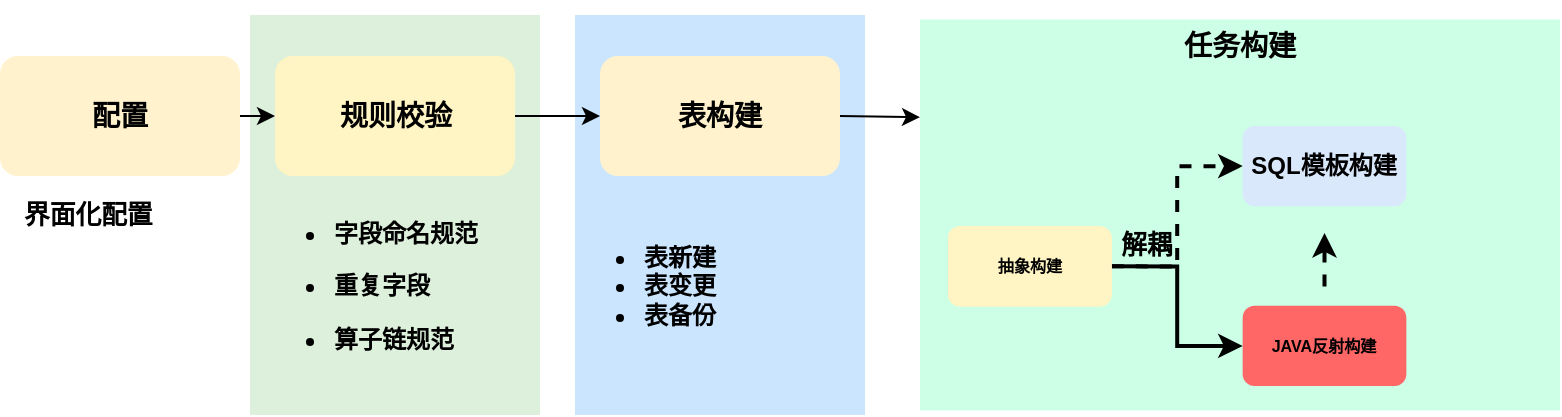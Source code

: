 <mxfile version="16.6.4" type="github">
  <diagram id="YuwCHeqFbcpFo9LPY-PJ" name="第 1 页">
    <mxGraphModel dx="1609" dy="513" grid="1" gridSize="10" guides="1" tooltips="1" connect="1" arrows="1" fold="1" page="1" pageScale="1" pageWidth="827" pageHeight="1169" math="0" shadow="0">
      <root>
        <mxCell id="0" />
        <mxCell id="1" parent="0" />
        <mxCell id="w1nu2tbLpvH_VEy28Hfz-15" value="" style="rounded=0;whiteSpace=wrap;html=1;fontFamily=Times New Roman;fontSize=11;fillColor=#CCE5FF;strokeColor=none;" vertex="1" parent="1">
          <mxGeometry x="227.5" y="534.5" width="145" height="200" as="geometry" />
        </mxCell>
        <mxCell id="3_1g0eFo5Rt5CnOM_eIa-54" value="" style="rounded=0;whiteSpace=wrap;html=1;fontFamily=Times New Roman;fontSize=11;fillColor=#DCF0DB;strokeColor=none;" parent="1" vertex="1">
          <mxGeometry x="65" y="534.5" width="145" height="200" as="geometry" />
        </mxCell>
        <mxCell id="3_1g0eFo5Rt5CnOM_eIa-15" style="edgeStyle=orthogonalEdgeStyle;rounded=0;orthogonalLoop=1;jettySize=auto;html=1;exitX=1;exitY=0.5;exitDx=0;exitDy=0;entryX=0;entryY=0.5;entryDx=0;entryDy=0;" parent="1" source="3_1g0eFo5Rt5CnOM_eIa-14" target="3_1g0eFo5Rt5CnOM_eIa-21" edge="1">
          <mxGeometry relative="1" as="geometry">
            <mxPoint x="210" y="585" as="targetPoint" />
          </mxGeometry>
        </mxCell>
        <mxCell id="3_1g0eFo5Rt5CnOM_eIa-14" value="&lt;h3&gt;配置&lt;/h3&gt;" style="rounded=1;whiteSpace=wrap;html=1;strokeColor=none;fillColor=#fff2cc;" parent="1" vertex="1">
          <mxGeometry x="-60" y="555" width="120" height="60" as="geometry" />
        </mxCell>
        <mxCell id="w1nu2tbLpvH_VEy28Hfz-14" style="edgeStyle=orthogonalEdgeStyle;rounded=0;orthogonalLoop=1;jettySize=auto;html=1;exitX=1;exitY=0.5;exitDx=0;exitDy=0;fontColor=#000000;" edge="1" parent="1" source="3_1g0eFo5Rt5CnOM_eIa-21" target="w1nu2tbLpvH_VEy28Hfz-4">
          <mxGeometry relative="1" as="geometry" />
        </mxCell>
        <mxCell id="3_1g0eFo5Rt5CnOM_eIa-21" value="&lt;h3&gt;规则校验&lt;/h3&gt;" style="rounded=1;whiteSpace=wrap;html=1;strokeColor=none;fillColor=#FFF4C3;" parent="1" vertex="1">
          <mxGeometry x="77.5" y="555" width="120" height="60" as="geometry" />
        </mxCell>
        <mxCell id="3_1g0eFo5Rt5CnOM_eIa-72" value="&lt;h3&gt;界面化配置&lt;/h3&gt;" style="text;html=1;strokeColor=none;fillColor=none;align=left;verticalAlign=middle;whiteSpace=wrap;rounded=0;fontFamily=Times New Roman;fontSize=11;fontColor=default;" parent="1" vertex="1">
          <mxGeometry x="-50" y="629.5" width="145" height="10" as="geometry" />
        </mxCell>
        <mxCell id="w1nu2tbLpvH_VEy28Hfz-4" value="&lt;h3&gt;表构建&lt;/h3&gt;" style="rounded=1;whiteSpace=wrap;html=1;strokeColor=none;fillColor=#fff2cc;" vertex="1" parent="1">
          <mxGeometry x="240" y="555" width="120" height="60" as="geometry" />
        </mxCell>
        <mxCell id="w1nu2tbLpvH_VEy28Hfz-13" value="&lt;h3&gt;&lt;h4&gt;&lt;ul&gt;&lt;li&gt;字段命名规范&lt;/li&gt;&lt;/ul&gt;&lt;ul&gt;&lt;li&gt;重复字段&lt;/li&gt;&lt;/ul&gt;&lt;ul&gt;&lt;li&gt;算子链规范&lt;/li&gt;&lt;/ul&gt;&lt;/h4&gt;&lt;/h3&gt;" style="text;html=1;strokeColor=none;fillColor=none;align=left;verticalAlign=middle;whiteSpace=wrap;rounded=0;fontColor=#000000;" vertex="1" parent="1">
          <mxGeometry x="65" y="635" width="165" height="70" as="geometry" />
        </mxCell>
        <mxCell id="w1nu2tbLpvH_VEy28Hfz-16" value="&lt;h3&gt;&lt;/h3&gt;&lt;h4&gt;&lt;ul&gt;&lt;li&gt;表新建&lt;/li&gt;&lt;li&gt;表变更&lt;/li&gt;&lt;li&gt;表备份&lt;/li&gt;&lt;/ul&gt;&lt;/h4&gt;" style="text;html=1;strokeColor=none;fillColor=none;align=left;verticalAlign=middle;whiteSpace=wrap;rounded=0;fontColor=#000000;" vertex="1" parent="1">
          <mxGeometry x="220" y="635" width="190" height="70" as="geometry" />
        </mxCell>
        <mxCell id="w1nu2tbLpvH_VEy28Hfz-18" value="" style="rounded=0;whiteSpace=wrap;html=1;fontFamily=Times New Roman;fontSize=11;fillColor=#CCFFE6;strokeColor=none;" vertex="1" parent="1">
          <mxGeometry x="400" y="536.75" width="320" height="195.5" as="geometry" />
        </mxCell>
        <mxCell id="w1nu2tbLpvH_VEy28Hfz-22" value="&lt;h3&gt;任务构建&lt;/h3&gt;" style="text;html=1;strokeColor=none;fillColor=none;align=center;verticalAlign=middle;whiteSpace=wrap;rounded=0;fontColor=#000000;" vertex="1" parent="1">
          <mxGeometry x="530" y="534.5" width="60" height="30" as="geometry" />
        </mxCell>
        <mxCell id="w1nu2tbLpvH_VEy28Hfz-39" value="" style="group" vertex="1" connectable="0" parent="1">
          <mxGeometry x="414" y="590" width="236" height="130" as="geometry" />
        </mxCell>
        <mxCell id="3_1g0eFo5Rt5CnOM_eIa-6" value="&lt;h4&gt;SQL模板构建&lt;/h4&gt;" style="rounded=1;whiteSpace=wrap;html=1;strokeColor=none;fillColor=#dae8fc;" parent="w1nu2tbLpvH_VEy28Hfz-39" vertex="1">
          <mxGeometry x="147.329" width="81.85" height="40.103" as="geometry" />
        </mxCell>
        <mxCell id="MJIsDtoSRGlPTnnlGnTL-1" style="edgeStyle=orthogonalEdgeStyle;shape=connector;rounded=0;orthogonalLoop=1;jettySize=auto;html=1;labelBackgroundColor=default;fontFamily=Times New Roman;fontSize=11;fontColor=none;endArrow=classic;strokeColor=default;dashed=1;strokeWidth=2;" parent="w1nu2tbLpvH_VEy28Hfz-39" edge="1">
          <mxGeometry relative="1" as="geometry">
            <mxPoint x="188.254" y="80.206" as="sourcePoint" />
            <mxPoint x="188.254" y="53.47" as="targetPoint" />
          </mxGeometry>
        </mxCell>
        <mxCell id="3_1g0eFo5Rt5CnOM_eIa-8" value="&lt;h6&gt;JAVA反射构建&lt;/h6&gt;" style="rounded=1;whiteSpace=wrap;html=1;strokeColor=none;fillColor=#FF6666;" parent="w1nu2tbLpvH_VEy28Hfz-39" vertex="1">
          <mxGeometry x="147.329" y="89.897" width="81.85" height="40.103" as="geometry" />
        </mxCell>
        <mxCell id="3_1g0eFo5Rt5CnOM_eIa-17" style="edgeStyle=orthogonalEdgeStyle;rounded=0;orthogonalLoop=1;jettySize=auto;html=1;exitX=1;exitY=0.5;exitDx=0;exitDy=0;entryX=0;entryY=0.5;entryDx=0;entryDy=0;dashed=1;strokeWidth=2;" parent="w1nu2tbLpvH_VEy28Hfz-39" source="3_1g0eFo5Rt5CnOM_eIa-13" target="3_1g0eFo5Rt5CnOM_eIa-6" edge="1">
          <mxGeometry relative="1" as="geometry" />
        </mxCell>
        <mxCell id="3_1g0eFo5Rt5CnOM_eIa-18" style="edgeStyle=orthogonalEdgeStyle;rounded=0;orthogonalLoop=1;jettySize=auto;html=1;exitX=1;exitY=0.5;exitDx=0;exitDy=0;strokeWidth=2;" parent="w1nu2tbLpvH_VEy28Hfz-39" source="3_1g0eFo5Rt5CnOM_eIa-13" target="3_1g0eFo5Rt5CnOM_eIa-8" edge="1">
          <mxGeometry relative="1" as="geometry" />
        </mxCell>
        <mxCell id="3_1g0eFo5Rt5CnOM_eIa-13" value="&lt;h6&gt;抽象构建&lt;/h6&gt;" style="rounded=1;whiteSpace=wrap;html=1;strokeColor=none;fillColor=#FFF4C3;" parent="w1nu2tbLpvH_VEy28Hfz-39" vertex="1">
          <mxGeometry y="50.129" width="81.85" height="40.103" as="geometry" />
        </mxCell>
        <mxCell id="3_1g0eFo5Rt5CnOM_eIa-53" value="&lt;h3&gt;&lt;font face=&quot;Times New Roman&quot;&gt;解耦&lt;/font&gt;&lt;/h3&gt;" style="text;html=1;strokeColor=none;fillColor=none;align=center;verticalAlign=middle;whiteSpace=wrap;rounded=0;fontFamily=Helvetica;fontSize=11;fontColor=default;" parent="w1nu2tbLpvH_VEy28Hfz-39" vertex="1">
          <mxGeometry x="79.121" y="50.129" width="40.925" height="20.051" as="geometry" />
        </mxCell>
        <mxCell id="w1nu2tbLpvH_VEy28Hfz-41" value="&lt;h6&gt;抽象构建&lt;/h6&gt;" style="rounded=1;whiteSpace=wrap;html=1;strokeColor=none;fillColor=#FFF4C3;" vertex="1" parent="w1nu2tbLpvH_VEy28Hfz-39">
          <mxGeometry y="50.129" width="81.85" height="40.103" as="geometry" />
        </mxCell>
        <mxCell id="w1nu2tbLpvH_VEy28Hfz-48" value="" style="endArrow=classic;html=1;rounded=0;fontColor=#000000;exitX=1;exitY=0.5;exitDx=0;exitDy=0;entryX=0;entryY=0.25;entryDx=0;entryDy=0;" edge="1" parent="1" source="w1nu2tbLpvH_VEy28Hfz-4" target="w1nu2tbLpvH_VEy28Hfz-18">
          <mxGeometry width="50" height="50" relative="1" as="geometry">
            <mxPoint x="360" y="820" as="sourcePoint" />
            <mxPoint x="410" y="770" as="targetPoint" />
          </mxGeometry>
        </mxCell>
      </root>
    </mxGraphModel>
  </diagram>
</mxfile>
